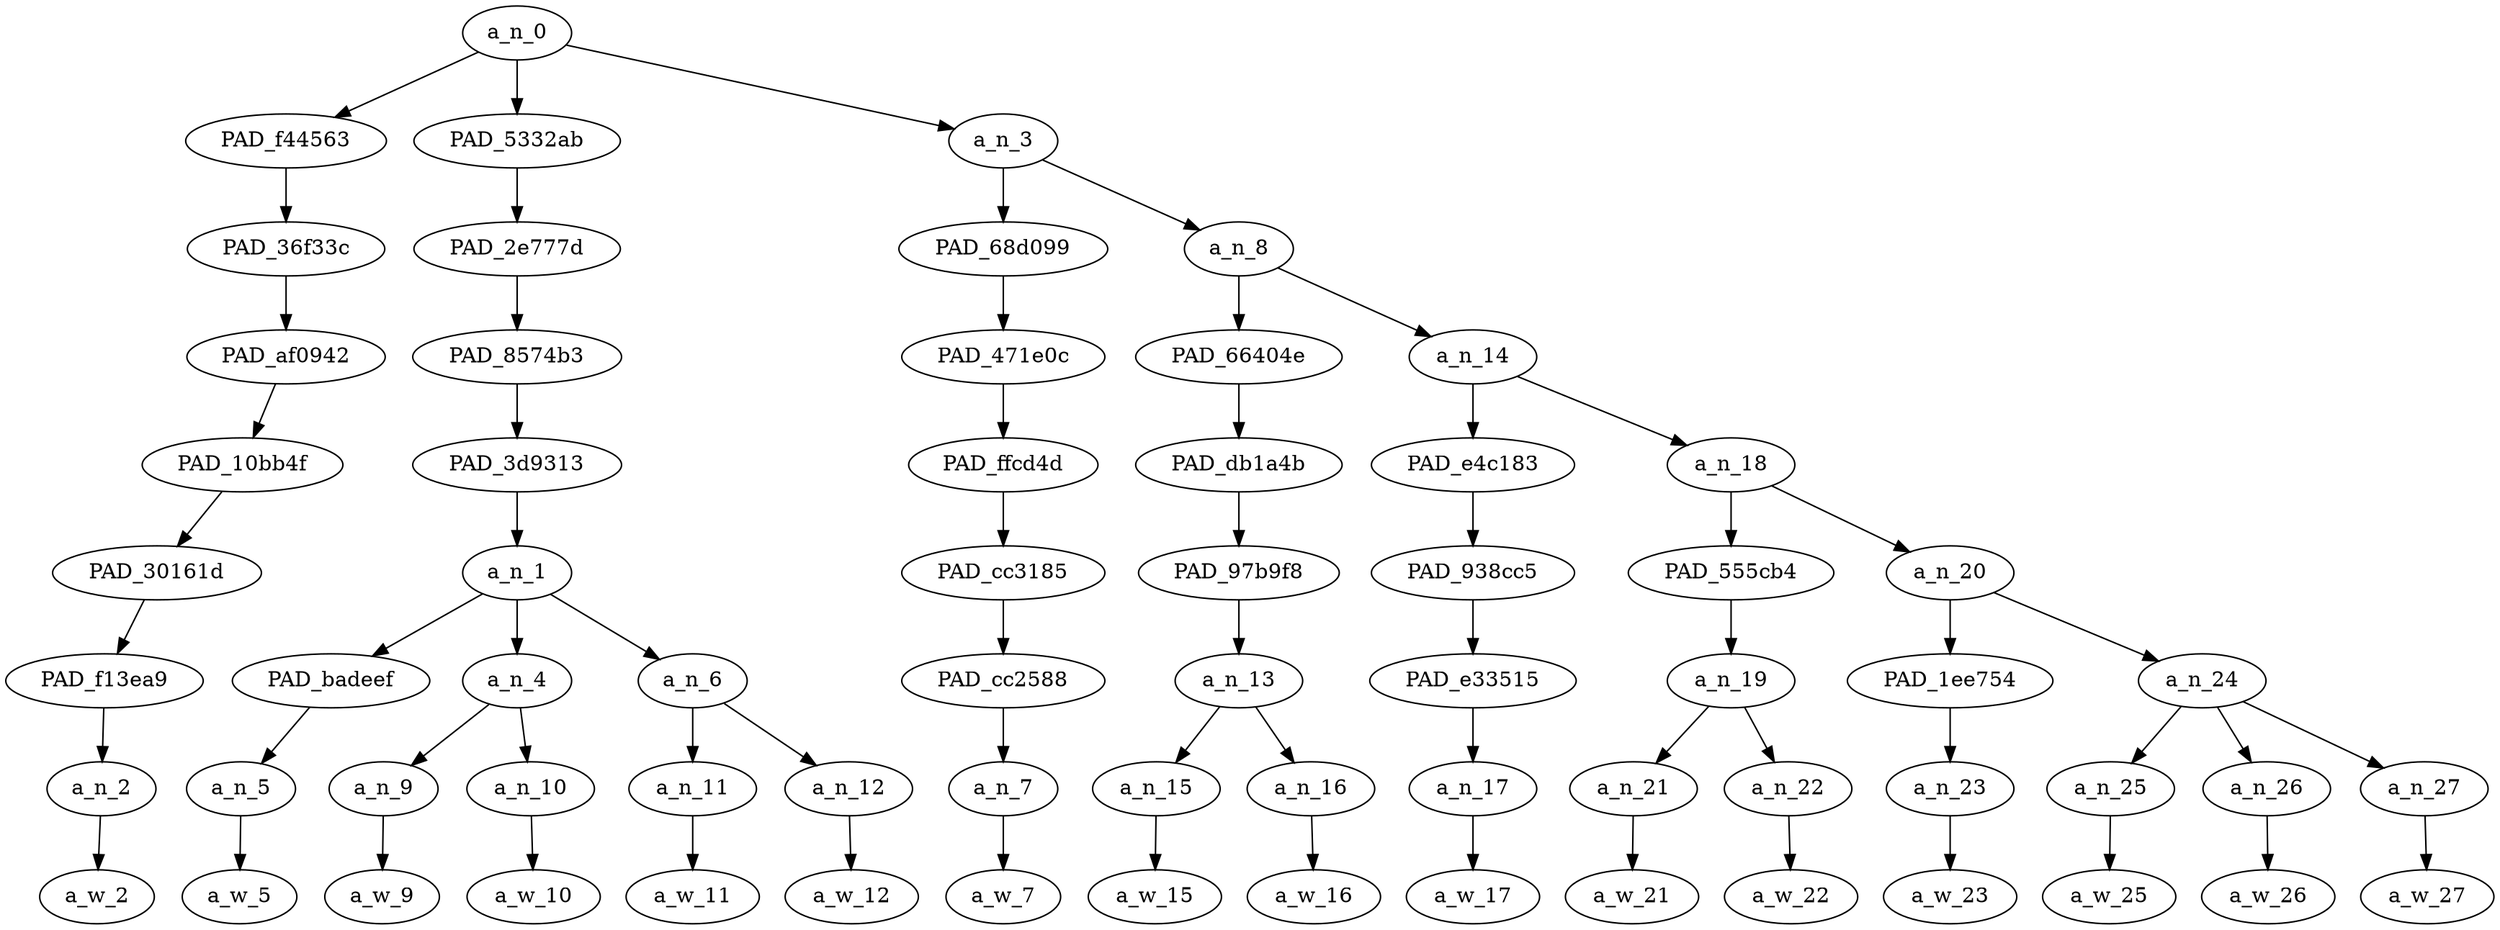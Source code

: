 strict digraph "" {
	a_n_0	[div_dir=-1,
		index=0,
		level=8,
		pos="4.822916666666667,8!",
		text_span="[0, 1, 2, 3, 4, 5, 6, 7, 8, 9, 10, 11, 12, 13, 14, 15]",
		value=1.00000001];
	PAD_f44563	[div_dir=1,
		index=1,
		level=7,
		pos="5.0,7!",
		text_span="[5]",
		value=0.03603908];
	a_n_0 -> PAD_f44563;
	PAD_5332ab	[div_dir=-1,
		index=0,
		level=7,
		pos="2.0,7!",
		text_span="[0, 1, 2, 3, 4]",
		value=0.24733977];
	a_n_0 -> PAD_5332ab;
	a_n_3	[div_dir=-1,
		index=2,
		level=7,
		pos="7.46875,7!",
		text_span="[6, 7, 8, 9, 10, 11, 12, 13, 14, 15]",
		value=0.71661682];
	a_n_0 -> a_n_3;
	PAD_36f33c	[div_dir=1,
		index=1,
		level=6,
		pos="5.0,6!",
		text_span="[5]",
		value=0.03603908];
	PAD_f44563 -> PAD_36f33c;
	PAD_af0942	[div_dir=1,
		index=1,
		level=5,
		pos="5.0,5!",
		text_span="[5]",
		value=0.03603908];
	PAD_36f33c -> PAD_af0942;
	PAD_10bb4f	[div_dir=1,
		index=1,
		level=4,
		pos="5.0,4!",
		text_span="[5]",
		value=0.03603908];
	PAD_af0942 -> PAD_10bb4f;
	PAD_30161d	[div_dir=1,
		index=1,
		level=3,
		pos="5.0,3!",
		text_span="[5]",
		value=0.03603908];
	PAD_10bb4f -> PAD_30161d;
	PAD_f13ea9	[div_dir=1,
		index=3,
		level=2,
		pos="5.0,2!",
		text_span="[5]",
		value=0.03603908];
	PAD_30161d -> PAD_f13ea9;
	a_n_2	[div_dir=1,
		index=5,
		level=1,
		pos="5.0,1!",
		text_span="[5]",
		value=0.03603908];
	PAD_f13ea9 -> a_n_2;
	a_w_2	[div_dir=0,
		index=5,
		level=0,
		pos="5,0!",
		text_span="[5]",
		value=we];
	a_n_2 -> a_w_2;
	PAD_2e777d	[div_dir=-1,
		index=0,
		level=6,
		pos="2.0,6!",
		text_span="[0, 1, 2, 3, 4]",
		value=0.24733977];
	PAD_5332ab -> PAD_2e777d;
	PAD_8574b3	[div_dir=-1,
		index=0,
		level=5,
		pos="2.0,5!",
		text_span="[0, 1, 2, 3, 4]",
		value=0.24733977];
	PAD_2e777d -> PAD_8574b3;
	PAD_3d9313	[div_dir=-1,
		index=0,
		level=4,
		pos="2.0,4!",
		text_span="[0, 1, 2, 3, 4]",
		value=0.24733977];
	PAD_8574b3 -> PAD_3d9313;
	a_n_1	[div_dir=-1,
		index=0,
		level=3,
		pos="2.0,3!",
		text_span="[0, 1, 2, 3, 4]",
		value=0.24733977];
	PAD_3d9313 -> a_n_1;
	PAD_badeef	[div_dir=1,
		index=1,
		level=2,
		pos="2.0,2!",
		text_span="[2]",
		value=0.04566715];
	a_n_1 -> PAD_badeef;
	a_n_4	[div_dir=1,
		index=0,
		level=2,
		pos="0.5,2!",
		text_span="[0, 1]",
		value=0.10140163];
	a_n_1 -> a_n_4;
	a_n_6	[div_dir=-1,
		index=2,
		level=2,
		pos="3.5,2!",
		text_span="[3, 4]",
		value=0.10025013];
	a_n_1 -> a_n_6;
	a_n_5	[div_dir=1,
		index=2,
		level=1,
		pos="2.0,1!",
		text_span="[2]",
		value=0.04566715];
	PAD_badeef -> a_n_5;
	a_w_5	[div_dir=0,
		index=2,
		level=0,
		pos="2,0!",
		text_span="[2]",
		value=today];
	a_n_5 -> a_w_5;
	a_n_9	[div_dir=-1,
		index=0,
		level=1,
		pos="0.0,1!",
		text_span="[0]",
		value=0.05575650];
	a_n_4 -> a_n_9;
	a_n_10	[div_dir=1,
		index=1,
		level=1,
		pos="1.0,1!",
		text_span="[1]",
		value=0.04563560];
	a_n_4 -> a_n_10;
	a_w_9	[div_dir=0,
		index=0,
		level=0,
		pos="0,0!",
		text_span="[0]",
		value=day];
	a_n_9 -> a_w_9;
	a_w_10	[div_dir=0,
		index=1,
		level=0,
		pos="1,0!",
		text_span="[1]",
		value="<number>"];
	a_n_10 -> a_w_10;
	a_n_11	[div_dir=1,
		index=3,
		level=1,
		pos="3.0,1!",
		text_span="[3]",
		value=0.03395800];
	a_n_6 -> a_n_11;
	a_n_12	[div_dir=-1,
		index=4,
		level=1,
		pos="4.0,1!",
		text_span="[4]",
		value=0.06619740];
	a_n_6 -> a_n_12;
	a_w_11	[div_dir=0,
		index=3,
		level=0,
		pos="3,0!",
		text_span="[3]",
		value=in];
	a_n_11 -> a_w_11;
	a_w_12	[div_dir=0,
		index=4,
		level=0,
		pos="4,0!",
		text_span="[4]",
		value=gym];
	a_n_12 -> a_w_12;
	PAD_68d099	[div_dir=1,
		index=2,
		level=6,
		pos="6.0,6!",
		text_span="[6]",
		value=0.03494170];
	a_n_3 -> PAD_68d099;
	a_n_8	[div_dir=-1,
		index=3,
		level=6,
		pos="8.9375,6!",
		text_span="[7, 8, 9, 10, 11, 12, 13, 14, 15]",
		value=0.68165590];
	a_n_3 -> a_n_8;
	PAD_471e0c	[div_dir=1,
		index=2,
		level=5,
		pos="6.0,5!",
		text_span="[6]",
		value=0.03494170];
	PAD_68d099 -> PAD_471e0c;
	PAD_ffcd4d	[div_dir=1,
		index=2,
		level=4,
		pos="6.0,4!",
		text_span="[6]",
		value=0.03494170];
	PAD_471e0c -> PAD_ffcd4d;
	PAD_cc3185	[div_dir=1,
		index=2,
		level=3,
		pos="6.0,3!",
		text_span="[6]",
		value=0.03494170];
	PAD_ffcd4d -> PAD_cc3185;
	PAD_cc2588	[div_dir=1,
		index=4,
		level=2,
		pos="6.0,2!",
		text_span="[6]",
		value=0.03494170];
	PAD_cc3185 -> PAD_cc2588;
	a_n_7	[div_dir=1,
		index=6,
		level=1,
		pos="6.0,1!",
		text_span="[6]",
		value=0.03494170];
	PAD_cc2588 -> a_n_7;
	a_w_7	[div_dir=0,
		index=6,
		level=0,
		pos="6,0!",
		text_span="[6]",
		value=won];
	a_n_7 -> a_w_7;
	PAD_66404e	[div_dir=-1,
		index=3,
		level=5,
		pos="7.5,5!",
		text_span="[7, 8]",
		value=0.07336344];
	a_n_8 -> PAD_66404e;
	a_n_14	[div_dir=1,
		index=4,
		level=5,
		pos="10.375,5!",
		text_span="[9, 10, 11, 12, 13, 14, 15]",
		value=0.60826823];
	a_n_8 -> a_n_14;
	PAD_db1a4b	[div_dir=-1,
		index=3,
		level=4,
		pos="7.5,4!",
		text_span="[7, 8]",
		value=0.07336344];
	PAD_66404e -> PAD_db1a4b;
	PAD_97b9f8	[div_dir=-1,
		index=3,
		level=3,
		pos="7.5,3!",
		text_span="[7, 8]",
		value=0.07336344];
	PAD_db1a4b -> PAD_97b9f8;
	a_n_13	[div_dir=-1,
		index=5,
		level=2,
		pos="7.5,2!",
		text_span="[7, 8]",
		value=0.07336344];
	PAD_97b9f8 -> a_n_13;
	a_n_15	[div_dir=-1,
		index=7,
		level=1,
		pos="7.0,1!",
		text_span="[7]",
		value=0.02738357];
	a_n_13 -> a_n_15;
	a_n_16	[div_dir=-1,
		index=8,
		level=1,
		pos="8.0,1!",
		text_span="[8]",
		value=0.04589429];
	a_n_13 -> a_n_16;
	a_w_15	[div_dir=0,
		index=7,
		level=0,
		pos="7,0!",
		text_span="[7]",
		value=a];
	a_n_15 -> a_w_15;
	a_w_16	[div_dir=0,
		index=8,
		level=0,
		pos="8,0!",
		text_span="[8]",
		value=game];
	a_n_16 -> a_w_16;
	PAD_e4c183	[div_dir=1,
		index=4,
		level=4,
		pos="9.0,4!",
		text_span="[9]",
		value=0.03635502];
	a_n_14 -> PAD_e4c183;
	a_n_18	[div_dir=-1,
		index=5,
		level=4,
		pos="11.75,4!",
		text_span="[10, 11, 12, 13, 14, 15]",
		value=0.57190276];
	a_n_14 -> a_n_18;
	PAD_938cc5	[div_dir=1,
		index=4,
		level=3,
		pos="9.0,3!",
		text_span="[9]",
		value=0.03635502];
	PAD_e4c183 -> PAD_938cc5;
	PAD_e33515	[div_dir=1,
		index=6,
		level=2,
		pos="9.0,2!",
		text_span="[9]",
		value=0.03635502];
	PAD_938cc5 -> PAD_e33515;
	a_n_17	[div_dir=1,
		index=9,
		level=1,
		pos="9.0,1!",
		text_span="[9]",
		value=0.03635502];
	PAD_e33515 -> a_n_17;
	a_w_17	[div_dir=0,
		index=9,
		level=0,
		pos="9,0!",
		text_span="[9]",
		value=of];
	a_n_17 -> a_w_17;
	PAD_555cb4	[div_dir=-1,
		index=5,
		level=3,
		pos="10.5,3!",
		text_span="[10, 11]",
		value=0.26090457];
	a_n_18 -> PAD_555cb4;
	a_n_20	[div_dir=1,
		index=6,
		level=3,
		pos="13.0,3!",
		text_span="[12, 13, 14, 15]",
		value=0.31097931];
	a_n_18 -> a_n_20;
	a_n_19	[div_dir=-1,
		index=7,
		level=2,
		pos="10.5,2!",
		text_span="[10, 11]",
		value=0.26090457];
	PAD_555cb4 -> a_n_19;
	a_n_21	[div_dir=-1,
		index=10,
		level=1,
		pos="10.0,1!",
		text_span="[10]",
		value=0.19132849];
	a_n_19 -> a_n_21;
	a_n_22	[div_dir=-1,
		index=11,
		level=1,
		pos="11.0,1!",
		text_span="[11]",
		value=0.06942534];
	a_n_19 -> a_n_22;
	a_w_21	[div_dir=0,
		index=10,
		level=0,
		pos="10,0!",
		text_span="[10]",
		value=mattball];
	a_n_21 -> a_w_21;
	a_w_22	[div_dir=0,
		index=11,
		level=0,
		pos="11,0!",
		text_span="[11]",
		value=cause];
	a_n_22 -> a_w_22;
	PAD_1ee754	[div_dir=1,
		index=8,
		level=2,
		pos="12.0,2!",
		text_span="[12]",
		value=0.03079690];
	a_n_20 -> PAD_1ee754;
	a_n_24	[div_dir=-1,
		index=9,
		level=2,
		pos="14.0,2!",
		text_span="[13, 14, 15]",
		value=0.28009946];
	a_n_20 -> a_n_24;
	a_n_23	[div_dir=1,
		index=12,
		level=1,
		pos="12.0,1!",
		text_span="[12]",
		value=0.03079690];
	PAD_1ee754 -> a_n_23;
	a_w_23	[div_dir=0,
		index=12,
		level=0,
		pos="12,0!",
		text_span="[12]",
		value=of1];
	a_n_23 -> a_w_23;
	a_n_25	[div_dir=1,
		index=13,
		level=1,
		pos="13.0,1!",
		text_span="[13]",
		value=0.05136544];
	a_n_24 -> a_n_25;
	a_n_26	[div_dir=-1,
		index=14,
		level=1,
		pos="14.0,1!",
		text_span="[14]",
		value=0.15603368];
	a_n_24 -> a_n_26;
	a_n_27	[div_dir=-1,
		index=15,
		level=1,
		pos="15.0,1!",
		text_span="[15]",
		value=0.07269926];
	a_n_24 -> a_n_27;
	a_w_25	[div_dir=0,
		index=13,
		level=0,
		pos="13,0!",
		text_span="[13]",
		value=my];
	a_n_25 -> a_w_25;
	a_w_26	[div_dir=0,
		index=14,
		level=0,
		pos="14,0!",
		text_span="[14]",
		value=retarded];
	a_n_26 -> a_w_26;
	a_w_27	[div_dir=0,
		index=15,
		level=0,
		pos="15,0!",
		text_span="[15]",
		value=ass];
	a_n_27 -> a_w_27;
}
